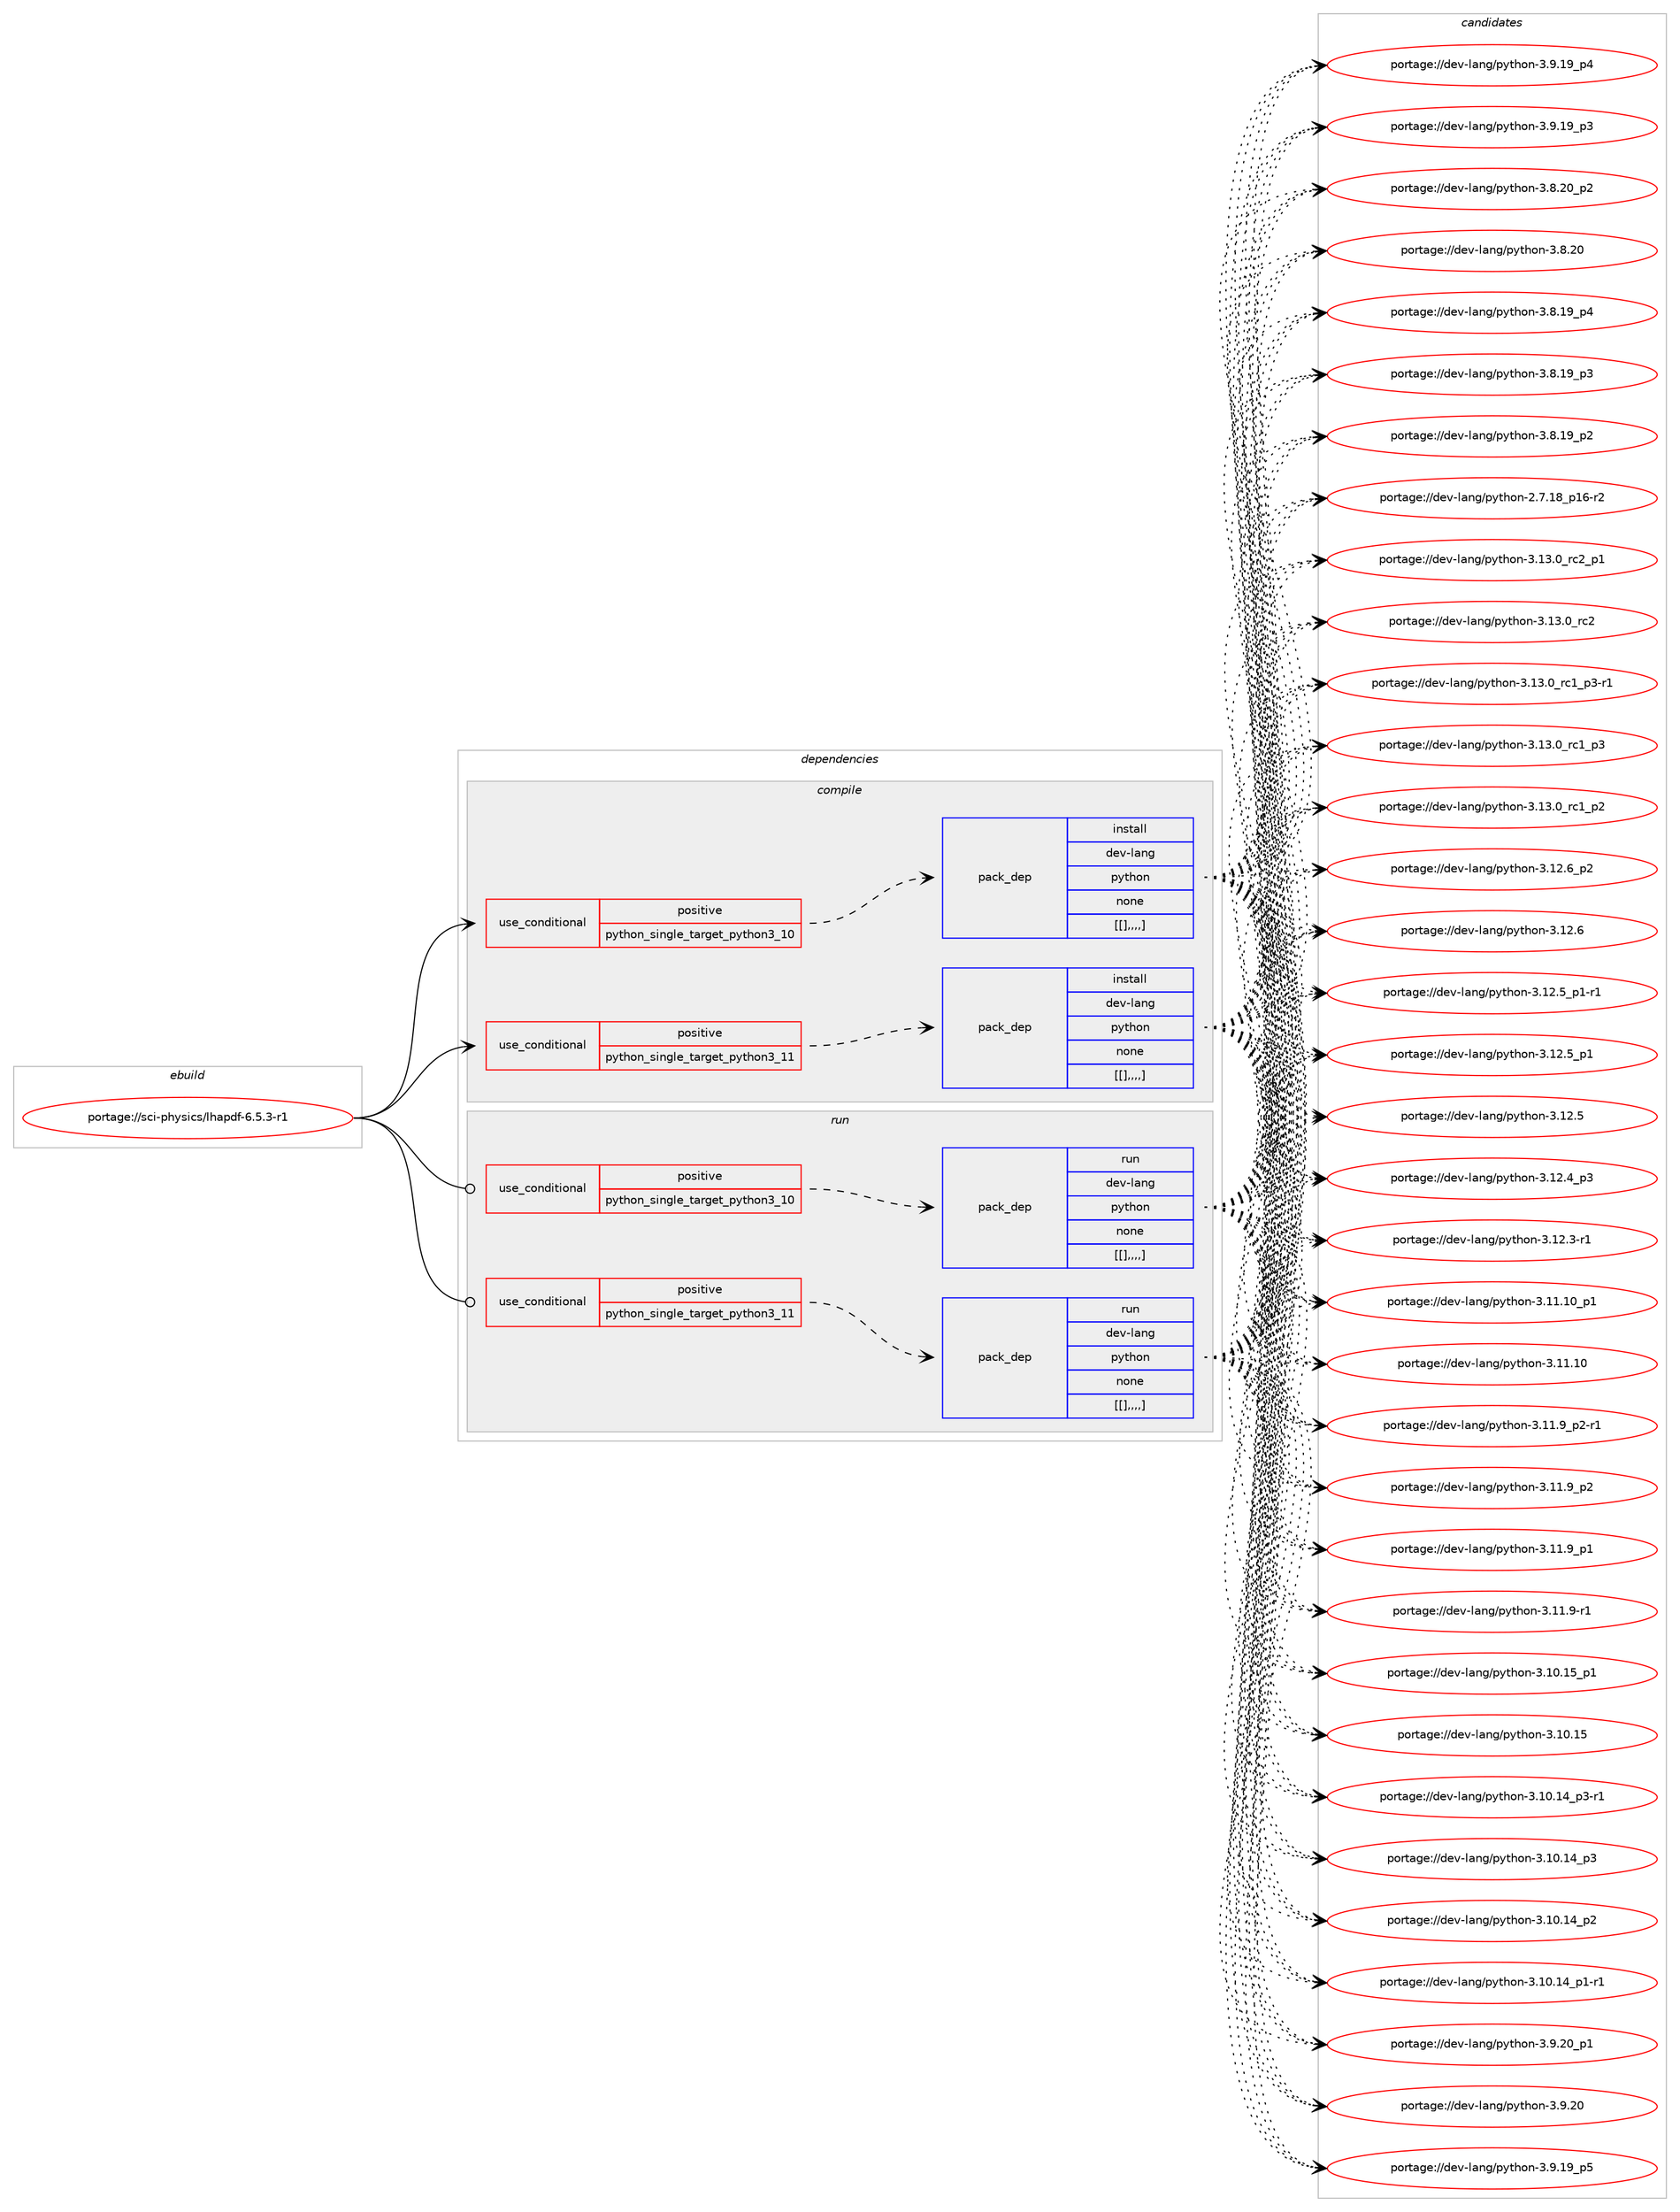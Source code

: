 digraph prolog {

# *************
# Graph options
# *************

newrank=true;
concentrate=true;
compound=true;
graph [rankdir=LR,fontname=Helvetica,fontsize=10,ranksep=1.5];#, ranksep=2.5, nodesep=0.2];
edge  [arrowhead=vee];
node  [fontname=Helvetica,fontsize=10];

# **********
# The ebuild
# **********

subgraph cluster_leftcol {
color=gray;
label=<<i>ebuild</i>>;
id [label="portage://sci-physics/lhapdf-6.5.3-r1", color=red, width=4, href="../sci-physics/lhapdf-6.5.3-r1.svg"];
}

# ****************
# The dependencies
# ****************

subgraph cluster_midcol {
color=gray;
label=<<i>dependencies</i>>;
subgraph cluster_compile {
fillcolor="#eeeeee";
style=filled;
label=<<i>compile</i>>;
subgraph cond112894 {
dependency421190 [label=<<TABLE BORDER="0" CELLBORDER="1" CELLSPACING="0" CELLPADDING="4"><TR><TD ROWSPAN="3" CELLPADDING="10">use_conditional</TD></TR><TR><TD>positive</TD></TR><TR><TD>python_single_target_python3_10</TD></TR></TABLE>>, shape=none, color=red];
subgraph pack305374 {
dependency421191 [label=<<TABLE BORDER="0" CELLBORDER="1" CELLSPACING="0" CELLPADDING="4" WIDTH="220"><TR><TD ROWSPAN="6" CELLPADDING="30">pack_dep</TD></TR><TR><TD WIDTH="110">install</TD></TR><TR><TD>dev-lang</TD></TR><TR><TD>python</TD></TR><TR><TD>none</TD></TR><TR><TD>[[],,,,]</TD></TR></TABLE>>, shape=none, color=blue];
}
dependency421190:e -> dependency421191:w [weight=20,style="dashed",arrowhead="vee"];
}
id:e -> dependency421190:w [weight=20,style="solid",arrowhead="vee"];
subgraph cond112895 {
dependency421192 [label=<<TABLE BORDER="0" CELLBORDER="1" CELLSPACING="0" CELLPADDING="4"><TR><TD ROWSPAN="3" CELLPADDING="10">use_conditional</TD></TR><TR><TD>positive</TD></TR><TR><TD>python_single_target_python3_11</TD></TR></TABLE>>, shape=none, color=red];
subgraph pack305375 {
dependency421193 [label=<<TABLE BORDER="0" CELLBORDER="1" CELLSPACING="0" CELLPADDING="4" WIDTH="220"><TR><TD ROWSPAN="6" CELLPADDING="30">pack_dep</TD></TR><TR><TD WIDTH="110">install</TD></TR><TR><TD>dev-lang</TD></TR><TR><TD>python</TD></TR><TR><TD>none</TD></TR><TR><TD>[[],,,,]</TD></TR></TABLE>>, shape=none, color=blue];
}
dependency421192:e -> dependency421193:w [weight=20,style="dashed",arrowhead="vee"];
}
id:e -> dependency421192:w [weight=20,style="solid",arrowhead="vee"];
}
subgraph cluster_compileandrun {
fillcolor="#eeeeee";
style=filled;
label=<<i>compile and run</i>>;
}
subgraph cluster_run {
fillcolor="#eeeeee";
style=filled;
label=<<i>run</i>>;
subgraph cond112896 {
dependency421194 [label=<<TABLE BORDER="0" CELLBORDER="1" CELLSPACING="0" CELLPADDING="4"><TR><TD ROWSPAN="3" CELLPADDING="10">use_conditional</TD></TR><TR><TD>positive</TD></TR><TR><TD>python_single_target_python3_10</TD></TR></TABLE>>, shape=none, color=red];
subgraph pack305376 {
dependency421195 [label=<<TABLE BORDER="0" CELLBORDER="1" CELLSPACING="0" CELLPADDING="4" WIDTH="220"><TR><TD ROWSPAN="6" CELLPADDING="30">pack_dep</TD></TR><TR><TD WIDTH="110">run</TD></TR><TR><TD>dev-lang</TD></TR><TR><TD>python</TD></TR><TR><TD>none</TD></TR><TR><TD>[[],,,,]</TD></TR></TABLE>>, shape=none, color=blue];
}
dependency421194:e -> dependency421195:w [weight=20,style="dashed",arrowhead="vee"];
}
id:e -> dependency421194:w [weight=20,style="solid",arrowhead="odot"];
subgraph cond112897 {
dependency421196 [label=<<TABLE BORDER="0" CELLBORDER="1" CELLSPACING="0" CELLPADDING="4"><TR><TD ROWSPAN="3" CELLPADDING="10">use_conditional</TD></TR><TR><TD>positive</TD></TR><TR><TD>python_single_target_python3_11</TD></TR></TABLE>>, shape=none, color=red];
subgraph pack305377 {
dependency421197 [label=<<TABLE BORDER="0" CELLBORDER="1" CELLSPACING="0" CELLPADDING="4" WIDTH="220"><TR><TD ROWSPAN="6" CELLPADDING="30">pack_dep</TD></TR><TR><TD WIDTH="110">run</TD></TR><TR><TD>dev-lang</TD></TR><TR><TD>python</TD></TR><TR><TD>none</TD></TR><TR><TD>[[],,,,]</TD></TR></TABLE>>, shape=none, color=blue];
}
dependency421196:e -> dependency421197:w [weight=20,style="dashed",arrowhead="vee"];
}
id:e -> dependency421196:w [weight=20,style="solid",arrowhead="odot"];
}
}

# **************
# The candidates
# **************

subgraph cluster_choices {
rank=same;
color=gray;
label=<<i>candidates</i>>;

subgraph choice305374 {
color=black;
nodesep=1;
choice100101118451089711010347112121116104111110455146495146489511499509511249 [label="portage://dev-lang/python-3.13.0_rc2_p1", color=red, width=4,href="../dev-lang/python-3.13.0_rc2_p1.svg"];
choice10010111845108971101034711212111610411111045514649514648951149950 [label="portage://dev-lang/python-3.13.0_rc2", color=red, width=4,href="../dev-lang/python-3.13.0_rc2.svg"];
choice1001011184510897110103471121211161041111104551464951464895114994995112514511449 [label="portage://dev-lang/python-3.13.0_rc1_p3-r1", color=red, width=4,href="../dev-lang/python-3.13.0_rc1_p3-r1.svg"];
choice100101118451089711010347112121116104111110455146495146489511499499511251 [label="portage://dev-lang/python-3.13.0_rc1_p3", color=red, width=4,href="../dev-lang/python-3.13.0_rc1_p3.svg"];
choice100101118451089711010347112121116104111110455146495146489511499499511250 [label="portage://dev-lang/python-3.13.0_rc1_p2", color=red, width=4,href="../dev-lang/python-3.13.0_rc1_p2.svg"];
choice100101118451089711010347112121116104111110455146495046549511250 [label="portage://dev-lang/python-3.12.6_p2", color=red, width=4,href="../dev-lang/python-3.12.6_p2.svg"];
choice10010111845108971101034711212111610411111045514649504654 [label="portage://dev-lang/python-3.12.6", color=red, width=4,href="../dev-lang/python-3.12.6.svg"];
choice1001011184510897110103471121211161041111104551464950465395112494511449 [label="portage://dev-lang/python-3.12.5_p1-r1", color=red, width=4,href="../dev-lang/python-3.12.5_p1-r1.svg"];
choice100101118451089711010347112121116104111110455146495046539511249 [label="portage://dev-lang/python-3.12.5_p1", color=red, width=4,href="../dev-lang/python-3.12.5_p1.svg"];
choice10010111845108971101034711212111610411111045514649504653 [label="portage://dev-lang/python-3.12.5", color=red, width=4,href="../dev-lang/python-3.12.5.svg"];
choice100101118451089711010347112121116104111110455146495046529511251 [label="portage://dev-lang/python-3.12.4_p3", color=red, width=4,href="../dev-lang/python-3.12.4_p3.svg"];
choice100101118451089711010347112121116104111110455146495046514511449 [label="portage://dev-lang/python-3.12.3-r1", color=red, width=4,href="../dev-lang/python-3.12.3-r1.svg"];
choice10010111845108971101034711212111610411111045514649494649489511249 [label="portage://dev-lang/python-3.11.10_p1", color=red, width=4,href="../dev-lang/python-3.11.10_p1.svg"];
choice1001011184510897110103471121211161041111104551464949464948 [label="portage://dev-lang/python-3.11.10", color=red, width=4,href="../dev-lang/python-3.11.10.svg"];
choice1001011184510897110103471121211161041111104551464949465795112504511449 [label="portage://dev-lang/python-3.11.9_p2-r1", color=red, width=4,href="../dev-lang/python-3.11.9_p2-r1.svg"];
choice100101118451089711010347112121116104111110455146494946579511250 [label="portage://dev-lang/python-3.11.9_p2", color=red, width=4,href="../dev-lang/python-3.11.9_p2.svg"];
choice100101118451089711010347112121116104111110455146494946579511249 [label="portage://dev-lang/python-3.11.9_p1", color=red, width=4,href="../dev-lang/python-3.11.9_p1.svg"];
choice100101118451089711010347112121116104111110455146494946574511449 [label="portage://dev-lang/python-3.11.9-r1", color=red, width=4,href="../dev-lang/python-3.11.9-r1.svg"];
choice10010111845108971101034711212111610411111045514649484649539511249 [label="portage://dev-lang/python-3.10.15_p1", color=red, width=4,href="../dev-lang/python-3.10.15_p1.svg"];
choice1001011184510897110103471121211161041111104551464948464953 [label="portage://dev-lang/python-3.10.15", color=red, width=4,href="../dev-lang/python-3.10.15.svg"];
choice100101118451089711010347112121116104111110455146494846495295112514511449 [label="portage://dev-lang/python-3.10.14_p3-r1", color=red, width=4,href="../dev-lang/python-3.10.14_p3-r1.svg"];
choice10010111845108971101034711212111610411111045514649484649529511251 [label="portage://dev-lang/python-3.10.14_p3", color=red, width=4,href="../dev-lang/python-3.10.14_p3.svg"];
choice10010111845108971101034711212111610411111045514649484649529511250 [label="portage://dev-lang/python-3.10.14_p2", color=red, width=4,href="../dev-lang/python-3.10.14_p2.svg"];
choice100101118451089711010347112121116104111110455146494846495295112494511449 [label="portage://dev-lang/python-3.10.14_p1-r1", color=red, width=4,href="../dev-lang/python-3.10.14_p1-r1.svg"];
choice100101118451089711010347112121116104111110455146574650489511249 [label="portage://dev-lang/python-3.9.20_p1", color=red, width=4,href="../dev-lang/python-3.9.20_p1.svg"];
choice10010111845108971101034711212111610411111045514657465048 [label="portage://dev-lang/python-3.9.20", color=red, width=4,href="../dev-lang/python-3.9.20.svg"];
choice100101118451089711010347112121116104111110455146574649579511253 [label="portage://dev-lang/python-3.9.19_p5", color=red, width=4,href="../dev-lang/python-3.9.19_p5.svg"];
choice100101118451089711010347112121116104111110455146574649579511252 [label="portage://dev-lang/python-3.9.19_p4", color=red, width=4,href="../dev-lang/python-3.9.19_p4.svg"];
choice100101118451089711010347112121116104111110455146574649579511251 [label="portage://dev-lang/python-3.9.19_p3", color=red, width=4,href="../dev-lang/python-3.9.19_p3.svg"];
choice100101118451089711010347112121116104111110455146564650489511250 [label="portage://dev-lang/python-3.8.20_p2", color=red, width=4,href="../dev-lang/python-3.8.20_p2.svg"];
choice10010111845108971101034711212111610411111045514656465048 [label="portage://dev-lang/python-3.8.20", color=red, width=4,href="../dev-lang/python-3.8.20.svg"];
choice100101118451089711010347112121116104111110455146564649579511252 [label="portage://dev-lang/python-3.8.19_p4", color=red, width=4,href="../dev-lang/python-3.8.19_p4.svg"];
choice100101118451089711010347112121116104111110455146564649579511251 [label="portage://dev-lang/python-3.8.19_p3", color=red, width=4,href="../dev-lang/python-3.8.19_p3.svg"];
choice100101118451089711010347112121116104111110455146564649579511250 [label="portage://dev-lang/python-3.8.19_p2", color=red, width=4,href="../dev-lang/python-3.8.19_p2.svg"];
choice100101118451089711010347112121116104111110455046554649569511249544511450 [label="portage://dev-lang/python-2.7.18_p16-r2", color=red, width=4,href="../dev-lang/python-2.7.18_p16-r2.svg"];
dependency421191:e -> choice100101118451089711010347112121116104111110455146495146489511499509511249:w [style=dotted,weight="100"];
dependency421191:e -> choice10010111845108971101034711212111610411111045514649514648951149950:w [style=dotted,weight="100"];
dependency421191:e -> choice1001011184510897110103471121211161041111104551464951464895114994995112514511449:w [style=dotted,weight="100"];
dependency421191:e -> choice100101118451089711010347112121116104111110455146495146489511499499511251:w [style=dotted,weight="100"];
dependency421191:e -> choice100101118451089711010347112121116104111110455146495146489511499499511250:w [style=dotted,weight="100"];
dependency421191:e -> choice100101118451089711010347112121116104111110455146495046549511250:w [style=dotted,weight="100"];
dependency421191:e -> choice10010111845108971101034711212111610411111045514649504654:w [style=dotted,weight="100"];
dependency421191:e -> choice1001011184510897110103471121211161041111104551464950465395112494511449:w [style=dotted,weight="100"];
dependency421191:e -> choice100101118451089711010347112121116104111110455146495046539511249:w [style=dotted,weight="100"];
dependency421191:e -> choice10010111845108971101034711212111610411111045514649504653:w [style=dotted,weight="100"];
dependency421191:e -> choice100101118451089711010347112121116104111110455146495046529511251:w [style=dotted,weight="100"];
dependency421191:e -> choice100101118451089711010347112121116104111110455146495046514511449:w [style=dotted,weight="100"];
dependency421191:e -> choice10010111845108971101034711212111610411111045514649494649489511249:w [style=dotted,weight="100"];
dependency421191:e -> choice1001011184510897110103471121211161041111104551464949464948:w [style=dotted,weight="100"];
dependency421191:e -> choice1001011184510897110103471121211161041111104551464949465795112504511449:w [style=dotted,weight="100"];
dependency421191:e -> choice100101118451089711010347112121116104111110455146494946579511250:w [style=dotted,weight="100"];
dependency421191:e -> choice100101118451089711010347112121116104111110455146494946579511249:w [style=dotted,weight="100"];
dependency421191:e -> choice100101118451089711010347112121116104111110455146494946574511449:w [style=dotted,weight="100"];
dependency421191:e -> choice10010111845108971101034711212111610411111045514649484649539511249:w [style=dotted,weight="100"];
dependency421191:e -> choice1001011184510897110103471121211161041111104551464948464953:w [style=dotted,weight="100"];
dependency421191:e -> choice100101118451089711010347112121116104111110455146494846495295112514511449:w [style=dotted,weight="100"];
dependency421191:e -> choice10010111845108971101034711212111610411111045514649484649529511251:w [style=dotted,weight="100"];
dependency421191:e -> choice10010111845108971101034711212111610411111045514649484649529511250:w [style=dotted,weight="100"];
dependency421191:e -> choice100101118451089711010347112121116104111110455146494846495295112494511449:w [style=dotted,weight="100"];
dependency421191:e -> choice100101118451089711010347112121116104111110455146574650489511249:w [style=dotted,weight="100"];
dependency421191:e -> choice10010111845108971101034711212111610411111045514657465048:w [style=dotted,weight="100"];
dependency421191:e -> choice100101118451089711010347112121116104111110455146574649579511253:w [style=dotted,weight="100"];
dependency421191:e -> choice100101118451089711010347112121116104111110455146574649579511252:w [style=dotted,weight="100"];
dependency421191:e -> choice100101118451089711010347112121116104111110455146574649579511251:w [style=dotted,weight="100"];
dependency421191:e -> choice100101118451089711010347112121116104111110455146564650489511250:w [style=dotted,weight="100"];
dependency421191:e -> choice10010111845108971101034711212111610411111045514656465048:w [style=dotted,weight="100"];
dependency421191:e -> choice100101118451089711010347112121116104111110455146564649579511252:w [style=dotted,weight="100"];
dependency421191:e -> choice100101118451089711010347112121116104111110455146564649579511251:w [style=dotted,weight="100"];
dependency421191:e -> choice100101118451089711010347112121116104111110455146564649579511250:w [style=dotted,weight="100"];
dependency421191:e -> choice100101118451089711010347112121116104111110455046554649569511249544511450:w [style=dotted,weight="100"];
}
subgraph choice305375 {
color=black;
nodesep=1;
choice100101118451089711010347112121116104111110455146495146489511499509511249 [label="portage://dev-lang/python-3.13.0_rc2_p1", color=red, width=4,href="../dev-lang/python-3.13.0_rc2_p1.svg"];
choice10010111845108971101034711212111610411111045514649514648951149950 [label="portage://dev-lang/python-3.13.0_rc2", color=red, width=4,href="../dev-lang/python-3.13.0_rc2.svg"];
choice1001011184510897110103471121211161041111104551464951464895114994995112514511449 [label="portage://dev-lang/python-3.13.0_rc1_p3-r1", color=red, width=4,href="../dev-lang/python-3.13.0_rc1_p3-r1.svg"];
choice100101118451089711010347112121116104111110455146495146489511499499511251 [label="portage://dev-lang/python-3.13.0_rc1_p3", color=red, width=4,href="../dev-lang/python-3.13.0_rc1_p3.svg"];
choice100101118451089711010347112121116104111110455146495146489511499499511250 [label="portage://dev-lang/python-3.13.0_rc1_p2", color=red, width=4,href="../dev-lang/python-3.13.0_rc1_p2.svg"];
choice100101118451089711010347112121116104111110455146495046549511250 [label="portage://dev-lang/python-3.12.6_p2", color=red, width=4,href="../dev-lang/python-3.12.6_p2.svg"];
choice10010111845108971101034711212111610411111045514649504654 [label="portage://dev-lang/python-3.12.6", color=red, width=4,href="../dev-lang/python-3.12.6.svg"];
choice1001011184510897110103471121211161041111104551464950465395112494511449 [label="portage://dev-lang/python-3.12.5_p1-r1", color=red, width=4,href="../dev-lang/python-3.12.5_p1-r1.svg"];
choice100101118451089711010347112121116104111110455146495046539511249 [label="portage://dev-lang/python-3.12.5_p1", color=red, width=4,href="../dev-lang/python-3.12.5_p1.svg"];
choice10010111845108971101034711212111610411111045514649504653 [label="portage://dev-lang/python-3.12.5", color=red, width=4,href="../dev-lang/python-3.12.5.svg"];
choice100101118451089711010347112121116104111110455146495046529511251 [label="portage://dev-lang/python-3.12.4_p3", color=red, width=4,href="../dev-lang/python-3.12.4_p3.svg"];
choice100101118451089711010347112121116104111110455146495046514511449 [label="portage://dev-lang/python-3.12.3-r1", color=red, width=4,href="../dev-lang/python-3.12.3-r1.svg"];
choice10010111845108971101034711212111610411111045514649494649489511249 [label="portage://dev-lang/python-3.11.10_p1", color=red, width=4,href="../dev-lang/python-3.11.10_p1.svg"];
choice1001011184510897110103471121211161041111104551464949464948 [label="portage://dev-lang/python-3.11.10", color=red, width=4,href="../dev-lang/python-3.11.10.svg"];
choice1001011184510897110103471121211161041111104551464949465795112504511449 [label="portage://dev-lang/python-3.11.9_p2-r1", color=red, width=4,href="../dev-lang/python-3.11.9_p2-r1.svg"];
choice100101118451089711010347112121116104111110455146494946579511250 [label="portage://dev-lang/python-3.11.9_p2", color=red, width=4,href="../dev-lang/python-3.11.9_p2.svg"];
choice100101118451089711010347112121116104111110455146494946579511249 [label="portage://dev-lang/python-3.11.9_p1", color=red, width=4,href="../dev-lang/python-3.11.9_p1.svg"];
choice100101118451089711010347112121116104111110455146494946574511449 [label="portage://dev-lang/python-3.11.9-r1", color=red, width=4,href="../dev-lang/python-3.11.9-r1.svg"];
choice10010111845108971101034711212111610411111045514649484649539511249 [label="portage://dev-lang/python-3.10.15_p1", color=red, width=4,href="../dev-lang/python-3.10.15_p1.svg"];
choice1001011184510897110103471121211161041111104551464948464953 [label="portage://dev-lang/python-3.10.15", color=red, width=4,href="../dev-lang/python-3.10.15.svg"];
choice100101118451089711010347112121116104111110455146494846495295112514511449 [label="portage://dev-lang/python-3.10.14_p3-r1", color=red, width=4,href="../dev-lang/python-3.10.14_p3-r1.svg"];
choice10010111845108971101034711212111610411111045514649484649529511251 [label="portage://dev-lang/python-3.10.14_p3", color=red, width=4,href="../dev-lang/python-3.10.14_p3.svg"];
choice10010111845108971101034711212111610411111045514649484649529511250 [label="portage://dev-lang/python-3.10.14_p2", color=red, width=4,href="../dev-lang/python-3.10.14_p2.svg"];
choice100101118451089711010347112121116104111110455146494846495295112494511449 [label="portage://dev-lang/python-3.10.14_p1-r1", color=red, width=4,href="../dev-lang/python-3.10.14_p1-r1.svg"];
choice100101118451089711010347112121116104111110455146574650489511249 [label="portage://dev-lang/python-3.9.20_p1", color=red, width=4,href="../dev-lang/python-3.9.20_p1.svg"];
choice10010111845108971101034711212111610411111045514657465048 [label="portage://dev-lang/python-3.9.20", color=red, width=4,href="../dev-lang/python-3.9.20.svg"];
choice100101118451089711010347112121116104111110455146574649579511253 [label="portage://dev-lang/python-3.9.19_p5", color=red, width=4,href="../dev-lang/python-3.9.19_p5.svg"];
choice100101118451089711010347112121116104111110455146574649579511252 [label="portage://dev-lang/python-3.9.19_p4", color=red, width=4,href="../dev-lang/python-3.9.19_p4.svg"];
choice100101118451089711010347112121116104111110455146574649579511251 [label="portage://dev-lang/python-3.9.19_p3", color=red, width=4,href="../dev-lang/python-3.9.19_p3.svg"];
choice100101118451089711010347112121116104111110455146564650489511250 [label="portage://dev-lang/python-3.8.20_p2", color=red, width=4,href="../dev-lang/python-3.8.20_p2.svg"];
choice10010111845108971101034711212111610411111045514656465048 [label="portage://dev-lang/python-3.8.20", color=red, width=4,href="../dev-lang/python-3.8.20.svg"];
choice100101118451089711010347112121116104111110455146564649579511252 [label="portage://dev-lang/python-3.8.19_p4", color=red, width=4,href="../dev-lang/python-3.8.19_p4.svg"];
choice100101118451089711010347112121116104111110455146564649579511251 [label="portage://dev-lang/python-3.8.19_p3", color=red, width=4,href="../dev-lang/python-3.8.19_p3.svg"];
choice100101118451089711010347112121116104111110455146564649579511250 [label="portage://dev-lang/python-3.8.19_p2", color=red, width=4,href="../dev-lang/python-3.8.19_p2.svg"];
choice100101118451089711010347112121116104111110455046554649569511249544511450 [label="portage://dev-lang/python-2.7.18_p16-r2", color=red, width=4,href="../dev-lang/python-2.7.18_p16-r2.svg"];
dependency421193:e -> choice100101118451089711010347112121116104111110455146495146489511499509511249:w [style=dotted,weight="100"];
dependency421193:e -> choice10010111845108971101034711212111610411111045514649514648951149950:w [style=dotted,weight="100"];
dependency421193:e -> choice1001011184510897110103471121211161041111104551464951464895114994995112514511449:w [style=dotted,weight="100"];
dependency421193:e -> choice100101118451089711010347112121116104111110455146495146489511499499511251:w [style=dotted,weight="100"];
dependency421193:e -> choice100101118451089711010347112121116104111110455146495146489511499499511250:w [style=dotted,weight="100"];
dependency421193:e -> choice100101118451089711010347112121116104111110455146495046549511250:w [style=dotted,weight="100"];
dependency421193:e -> choice10010111845108971101034711212111610411111045514649504654:w [style=dotted,weight="100"];
dependency421193:e -> choice1001011184510897110103471121211161041111104551464950465395112494511449:w [style=dotted,weight="100"];
dependency421193:e -> choice100101118451089711010347112121116104111110455146495046539511249:w [style=dotted,weight="100"];
dependency421193:e -> choice10010111845108971101034711212111610411111045514649504653:w [style=dotted,weight="100"];
dependency421193:e -> choice100101118451089711010347112121116104111110455146495046529511251:w [style=dotted,weight="100"];
dependency421193:e -> choice100101118451089711010347112121116104111110455146495046514511449:w [style=dotted,weight="100"];
dependency421193:e -> choice10010111845108971101034711212111610411111045514649494649489511249:w [style=dotted,weight="100"];
dependency421193:e -> choice1001011184510897110103471121211161041111104551464949464948:w [style=dotted,weight="100"];
dependency421193:e -> choice1001011184510897110103471121211161041111104551464949465795112504511449:w [style=dotted,weight="100"];
dependency421193:e -> choice100101118451089711010347112121116104111110455146494946579511250:w [style=dotted,weight="100"];
dependency421193:e -> choice100101118451089711010347112121116104111110455146494946579511249:w [style=dotted,weight="100"];
dependency421193:e -> choice100101118451089711010347112121116104111110455146494946574511449:w [style=dotted,weight="100"];
dependency421193:e -> choice10010111845108971101034711212111610411111045514649484649539511249:w [style=dotted,weight="100"];
dependency421193:e -> choice1001011184510897110103471121211161041111104551464948464953:w [style=dotted,weight="100"];
dependency421193:e -> choice100101118451089711010347112121116104111110455146494846495295112514511449:w [style=dotted,weight="100"];
dependency421193:e -> choice10010111845108971101034711212111610411111045514649484649529511251:w [style=dotted,weight="100"];
dependency421193:e -> choice10010111845108971101034711212111610411111045514649484649529511250:w [style=dotted,weight="100"];
dependency421193:e -> choice100101118451089711010347112121116104111110455146494846495295112494511449:w [style=dotted,weight="100"];
dependency421193:e -> choice100101118451089711010347112121116104111110455146574650489511249:w [style=dotted,weight="100"];
dependency421193:e -> choice10010111845108971101034711212111610411111045514657465048:w [style=dotted,weight="100"];
dependency421193:e -> choice100101118451089711010347112121116104111110455146574649579511253:w [style=dotted,weight="100"];
dependency421193:e -> choice100101118451089711010347112121116104111110455146574649579511252:w [style=dotted,weight="100"];
dependency421193:e -> choice100101118451089711010347112121116104111110455146574649579511251:w [style=dotted,weight="100"];
dependency421193:e -> choice100101118451089711010347112121116104111110455146564650489511250:w [style=dotted,weight="100"];
dependency421193:e -> choice10010111845108971101034711212111610411111045514656465048:w [style=dotted,weight="100"];
dependency421193:e -> choice100101118451089711010347112121116104111110455146564649579511252:w [style=dotted,weight="100"];
dependency421193:e -> choice100101118451089711010347112121116104111110455146564649579511251:w [style=dotted,weight="100"];
dependency421193:e -> choice100101118451089711010347112121116104111110455146564649579511250:w [style=dotted,weight="100"];
dependency421193:e -> choice100101118451089711010347112121116104111110455046554649569511249544511450:w [style=dotted,weight="100"];
}
subgraph choice305376 {
color=black;
nodesep=1;
choice100101118451089711010347112121116104111110455146495146489511499509511249 [label="portage://dev-lang/python-3.13.0_rc2_p1", color=red, width=4,href="../dev-lang/python-3.13.0_rc2_p1.svg"];
choice10010111845108971101034711212111610411111045514649514648951149950 [label="portage://dev-lang/python-3.13.0_rc2", color=red, width=4,href="../dev-lang/python-3.13.0_rc2.svg"];
choice1001011184510897110103471121211161041111104551464951464895114994995112514511449 [label="portage://dev-lang/python-3.13.0_rc1_p3-r1", color=red, width=4,href="../dev-lang/python-3.13.0_rc1_p3-r1.svg"];
choice100101118451089711010347112121116104111110455146495146489511499499511251 [label="portage://dev-lang/python-3.13.0_rc1_p3", color=red, width=4,href="../dev-lang/python-3.13.0_rc1_p3.svg"];
choice100101118451089711010347112121116104111110455146495146489511499499511250 [label="portage://dev-lang/python-3.13.0_rc1_p2", color=red, width=4,href="../dev-lang/python-3.13.0_rc1_p2.svg"];
choice100101118451089711010347112121116104111110455146495046549511250 [label="portage://dev-lang/python-3.12.6_p2", color=red, width=4,href="../dev-lang/python-3.12.6_p2.svg"];
choice10010111845108971101034711212111610411111045514649504654 [label="portage://dev-lang/python-3.12.6", color=red, width=4,href="../dev-lang/python-3.12.6.svg"];
choice1001011184510897110103471121211161041111104551464950465395112494511449 [label="portage://dev-lang/python-3.12.5_p1-r1", color=red, width=4,href="../dev-lang/python-3.12.5_p1-r1.svg"];
choice100101118451089711010347112121116104111110455146495046539511249 [label="portage://dev-lang/python-3.12.5_p1", color=red, width=4,href="../dev-lang/python-3.12.5_p1.svg"];
choice10010111845108971101034711212111610411111045514649504653 [label="portage://dev-lang/python-3.12.5", color=red, width=4,href="../dev-lang/python-3.12.5.svg"];
choice100101118451089711010347112121116104111110455146495046529511251 [label="portage://dev-lang/python-3.12.4_p3", color=red, width=4,href="../dev-lang/python-3.12.4_p3.svg"];
choice100101118451089711010347112121116104111110455146495046514511449 [label="portage://dev-lang/python-3.12.3-r1", color=red, width=4,href="../dev-lang/python-3.12.3-r1.svg"];
choice10010111845108971101034711212111610411111045514649494649489511249 [label="portage://dev-lang/python-3.11.10_p1", color=red, width=4,href="../dev-lang/python-3.11.10_p1.svg"];
choice1001011184510897110103471121211161041111104551464949464948 [label="portage://dev-lang/python-3.11.10", color=red, width=4,href="../dev-lang/python-3.11.10.svg"];
choice1001011184510897110103471121211161041111104551464949465795112504511449 [label="portage://dev-lang/python-3.11.9_p2-r1", color=red, width=4,href="../dev-lang/python-3.11.9_p2-r1.svg"];
choice100101118451089711010347112121116104111110455146494946579511250 [label="portage://dev-lang/python-3.11.9_p2", color=red, width=4,href="../dev-lang/python-3.11.9_p2.svg"];
choice100101118451089711010347112121116104111110455146494946579511249 [label="portage://dev-lang/python-3.11.9_p1", color=red, width=4,href="../dev-lang/python-3.11.9_p1.svg"];
choice100101118451089711010347112121116104111110455146494946574511449 [label="portage://dev-lang/python-3.11.9-r1", color=red, width=4,href="../dev-lang/python-3.11.9-r1.svg"];
choice10010111845108971101034711212111610411111045514649484649539511249 [label="portage://dev-lang/python-3.10.15_p1", color=red, width=4,href="../dev-lang/python-3.10.15_p1.svg"];
choice1001011184510897110103471121211161041111104551464948464953 [label="portage://dev-lang/python-3.10.15", color=red, width=4,href="../dev-lang/python-3.10.15.svg"];
choice100101118451089711010347112121116104111110455146494846495295112514511449 [label="portage://dev-lang/python-3.10.14_p3-r1", color=red, width=4,href="../dev-lang/python-3.10.14_p3-r1.svg"];
choice10010111845108971101034711212111610411111045514649484649529511251 [label="portage://dev-lang/python-3.10.14_p3", color=red, width=4,href="../dev-lang/python-3.10.14_p3.svg"];
choice10010111845108971101034711212111610411111045514649484649529511250 [label="portage://dev-lang/python-3.10.14_p2", color=red, width=4,href="../dev-lang/python-3.10.14_p2.svg"];
choice100101118451089711010347112121116104111110455146494846495295112494511449 [label="portage://dev-lang/python-3.10.14_p1-r1", color=red, width=4,href="../dev-lang/python-3.10.14_p1-r1.svg"];
choice100101118451089711010347112121116104111110455146574650489511249 [label="portage://dev-lang/python-3.9.20_p1", color=red, width=4,href="../dev-lang/python-3.9.20_p1.svg"];
choice10010111845108971101034711212111610411111045514657465048 [label="portage://dev-lang/python-3.9.20", color=red, width=4,href="../dev-lang/python-3.9.20.svg"];
choice100101118451089711010347112121116104111110455146574649579511253 [label="portage://dev-lang/python-3.9.19_p5", color=red, width=4,href="../dev-lang/python-3.9.19_p5.svg"];
choice100101118451089711010347112121116104111110455146574649579511252 [label="portage://dev-lang/python-3.9.19_p4", color=red, width=4,href="../dev-lang/python-3.9.19_p4.svg"];
choice100101118451089711010347112121116104111110455146574649579511251 [label="portage://dev-lang/python-3.9.19_p3", color=red, width=4,href="../dev-lang/python-3.9.19_p3.svg"];
choice100101118451089711010347112121116104111110455146564650489511250 [label="portage://dev-lang/python-3.8.20_p2", color=red, width=4,href="../dev-lang/python-3.8.20_p2.svg"];
choice10010111845108971101034711212111610411111045514656465048 [label="portage://dev-lang/python-3.8.20", color=red, width=4,href="../dev-lang/python-3.8.20.svg"];
choice100101118451089711010347112121116104111110455146564649579511252 [label="portage://dev-lang/python-3.8.19_p4", color=red, width=4,href="../dev-lang/python-3.8.19_p4.svg"];
choice100101118451089711010347112121116104111110455146564649579511251 [label="portage://dev-lang/python-3.8.19_p3", color=red, width=4,href="../dev-lang/python-3.8.19_p3.svg"];
choice100101118451089711010347112121116104111110455146564649579511250 [label="portage://dev-lang/python-3.8.19_p2", color=red, width=4,href="../dev-lang/python-3.8.19_p2.svg"];
choice100101118451089711010347112121116104111110455046554649569511249544511450 [label="portage://dev-lang/python-2.7.18_p16-r2", color=red, width=4,href="../dev-lang/python-2.7.18_p16-r2.svg"];
dependency421195:e -> choice100101118451089711010347112121116104111110455146495146489511499509511249:w [style=dotted,weight="100"];
dependency421195:e -> choice10010111845108971101034711212111610411111045514649514648951149950:w [style=dotted,weight="100"];
dependency421195:e -> choice1001011184510897110103471121211161041111104551464951464895114994995112514511449:w [style=dotted,weight="100"];
dependency421195:e -> choice100101118451089711010347112121116104111110455146495146489511499499511251:w [style=dotted,weight="100"];
dependency421195:e -> choice100101118451089711010347112121116104111110455146495146489511499499511250:w [style=dotted,weight="100"];
dependency421195:e -> choice100101118451089711010347112121116104111110455146495046549511250:w [style=dotted,weight="100"];
dependency421195:e -> choice10010111845108971101034711212111610411111045514649504654:w [style=dotted,weight="100"];
dependency421195:e -> choice1001011184510897110103471121211161041111104551464950465395112494511449:w [style=dotted,weight="100"];
dependency421195:e -> choice100101118451089711010347112121116104111110455146495046539511249:w [style=dotted,weight="100"];
dependency421195:e -> choice10010111845108971101034711212111610411111045514649504653:w [style=dotted,weight="100"];
dependency421195:e -> choice100101118451089711010347112121116104111110455146495046529511251:w [style=dotted,weight="100"];
dependency421195:e -> choice100101118451089711010347112121116104111110455146495046514511449:w [style=dotted,weight="100"];
dependency421195:e -> choice10010111845108971101034711212111610411111045514649494649489511249:w [style=dotted,weight="100"];
dependency421195:e -> choice1001011184510897110103471121211161041111104551464949464948:w [style=dotted,weight="100"];
dependency421195:e -> choice1001011184510897110103471121211161041111104551464949465795112504511449:w [style=dotted,weight="100"];
dependency421195:e -> choice100101118451089711010347112121116104111110455146494946579511250:w [style=dotted,weight="100"];
dependency421195:e -> choice100101118451089711010347112121116104111110455146494946579511249:w [style=dotted,weight="100"];
dependency421195:e -> choice100101118451089711010347112121116104111110455146494946574511449:w [style=dotted,weight="100"];
dependency421195:e -> choice10010111845108971101034711212111610411111045514649484649539511249:w [style=dotted,weight="100"];
dependency421195:e -> choice1001011184510897110103471121211161041111104551464948464953:w [style=dotted,weight="100"];
dependency421195:e -> choice100101118451089711010347112121116104111110455146494846495295112514511449:w [style=dotted,weight="100"];
dependency421195:e -> choice10010111845108971101034711212111610411111045514649484649529511251:w [style=dotted,weight="100"];
dependency421195:e -> choice10010111845108971101034711212111610411111045514649484649529511250:w [style=dotted,weight="100"];
dependency421195:e -> choice100101118451089711010347112121116104111110455146494846495295112494511449:w [style=dotted,weight="100"];
dependency421195:e -> choice100101118451089711010347112121116104111110455146574650489511249:w [style=dotted,weight="100"];
dependency421195:e -> choice10010111845108971101034711212111610411111045514657465048:w [style=dotted,weight="100"];
dependency421195:e -> choice100101118451089711010347112121116104111110455146574649579511253:w [style=dotted,weight="100"];
dependency421195:e -> choice100101118451089711010347112121116104111110455146574649579511252:w [style=dotted,weight="100"];
dependency421195:e -> choice100101118451089711010347112121116104111110455146574649579511251:w [style=dotted,weight="100"];
dependency421195:e -> choice100101118451089711010347112121116104111110455146564650489511250:w [style=dotted,weight="100"];
dependency421195:e -> choice10010111845108971101034711212111610411111045514656465048:w [style=dotted,weight="100"];
dependency421195:e -> choice100101118451089711010347112121116104111110455146564649579511252:w [style=dotted,weight="100"];
dependency421195:e -> choice100101118451089711010347112121116104111110455146564649579511251:w [style=dotted,weight="100"];
dependency421195:e -> choice100101118451089711010347112121116104111110455146564649579511250:w [style=dotted,weight="100"];
dependency421195:e -> choice100101118451089711010347112121116104111110455046554649569511249544511450:w [style=dotted,weight="100"];
}
subgraph choice305377 {
color=black;
nodesep=1;
choice100101118451089711010347112121116104111110455146495146489511499509511249 [label="portage://dev-lang/python-3.13.0_rc2_p1", color=red, width=4,href="../dev-lang/python-3.13.0_rc2_p1.svg"];
choice10010111845108971101034711212111610411111045514649514648951149950 [label="portage://dev-lang/python-3.13.0_rc2", color=red, width=4,href="../dev-lang/python-3.13.0_rc2.svg"];
choice1001011184510897110103471121211161041111104551464951464895114994995112514511449 [label="portage://dev-lang/python-3.13.0_rc1_p3-r1", color=red, width=4,href="../dev-lang/python-3.13.0_rc1_p3-r1.svg"];
choice100101118451089711010347112121116104111110455146495146489511499499511251 [label="portage://dev-lang/python-3.13.0_rc1_p3", color=red, width=4,href="../dev-lang/python-3.13.0_rc1_p3.svg"];
choice100101118451089711010347112121116104111110455146495146489511499499511250 [label="portage://dev-lang/python-3.13.0_rc1_p2", color=red, width=4,href="../dev-lang/python-3.13.0_rc1_p2.svg"];
choice100101118451089711010347112121116104111110455146495046549511250 [label="portage://dev-lang/python-3.12.6_p2", color=red, width=4,href="../dev-lang/python-3.12.6_p2.svg"];
choice10010111845108971101034711212111610411111045514649504654 [label="portage://dev-lang/python-3.12.6", color=red, width=4,href="../dev-lang/python-3.12.6.svg"];
choice1001011184510897110103471121211161041111104551464950465395112494511449 [label="portage://dev-lang/python-3.12.5_p1-r1", color=red, width=4,href="../dev-lang/python-3.12.5_p1-r1.svg"];
choice100101118451089711010347112121116104111110455146495046539511249 [label="portage://dev-lang/python-3.12.5_p1", color=red, width=4,href="../dev-lang/python-3.12.5_p1.svg"];
choice10010111845108971101034711212111610411111045514649504653 [label="portage://dev-lang/python-3.12.5", color=red, width=4,href="../dev-lang/python-3.12.5.svg"];
choice100101118451089711010347112121116104111110455146495046529511251 [label="portage://dev-lang/python-3.12.4_p3", color=red, width=4,href="../dev-lang/python-3.12.4_p3.svg"];
choice100101118451089711010347112121116104111110455146495046514511449 [label="portage://dev-lang/python-3.12.3-r1", color=red, width=4,href="../dev-lang/python-3.12.3-r1.svg"];
choice10010111845108971101034711212111610411111045514649494649489511249 [label="portage://dev-lang/python-3.11.10_p1", color=red, width=4,href="../dev-lang/python-3.11.10_p1.svg"];
choice1001011184510897110103471121211161041111104551464949464948 [label="portage://dev-lang/python-3.11.10", color=red, width=4,href="../dev-lang/python-3.11.10.svg"];
choice1001011184510897110103471121211161041111104551464949465795112504511449 [label="portage://dev-lang/python-3.11.9_p2-r1", color=red, width=4,href="../dev-lang/python-3.11.9_p2-r1.svg"];
choice100101118451089711010347112121116104111110455146494946579511250 [label="portage://dev-lang/python-3.11.9_p2", color=red, width=4,href="../dev-lang/python-3.11.9_p2.svg"];
choice100101118451089711010347112121116104111110455146494946579511249 [label="portage://dev-lang/python-3.11.9_p1", color=red, width=4,href="../dev-lang/python-3.11.9_p1.svg"];
choice100101118451089711010347112121116104111110455146494946574511449 [label="portage://dev-lang/python-3.11.9-r1", color=red, width=4,href="../dev-lang/python-3.11.9-r1.svg"];
choice10010111845108971101034711212111610411111045514649484649539511249 [label="portage://dev-lang/python-3.10.15_p1", color=red, width=4,href="../dev-lang/python-3.10.15_p1.svg"];
choice1001011184510897110103471121211161041111104551464948464953 [label="portage://dev-lang/python-3.10.15", color=red, width=4,href="../dev-lang/python-3.10.15.svg"];
choice100101118451089711010347112121116104111110455146494846495295112514511449 [label="portage://dev-lang/python-3.10.14_p3-r1", color=red, width=4,href="../dev-lang/python-3.10.14_p3-r1.svg"];
choice10010111845108971101034711212111610411111045514649484649529511251 [label="portage://dev-lang/python-3.10.14_p3", color=red, width=4,href="../dev-lang/python-3.10.14_p3.svg"];
choice10010111845108971101034711212111610411111045514649484649529511250 [label="portage://dev-lang/python-3.10.14_p2", color=red, width=4,href="../dev-lang/python-3.10.14_p2.svg"];
choice100101118451089711010347112121116104111110455146494846495295112494511449 [label="portage://dev-lang/python-3.10.14_p1-r1", color=red, width=4,href="../dev-lang/python-3.10.14_p1-r1.svg"];
choice100101118451089711010347112121116104111110455146574650489511249 [label="portage://dev-lang/python-3.9.20_p1", color=red, width=4,href="../dev-lang/python-3.9.20_p1.svg"];
choice10010111845108971101034711212111610411111045514657465048 [label="portage://dev-lang/python-3.9.20", color=red, width=4,href="../dev-lang/python-3.9.20.svg"];
choice100101118451089711010347112121116104111110455146574649579511253 [label="portage://dev-lang/python-3.9.19_p5", color=red, width=4,href="../dev-lang/python-3.9.19_p5.svg"];
choice100101118451089711010347112121116104111110455146574649579511252 [label="portage://dev-lang/python-3.9.19_p4", color=red, width=4,href="../dev-lang/python-3.9.19_p4.svg"];
choice100101118451089711010347112121116104111110455146574649579511251 [label="portage://dev-lang/python-3.9.19_p3", color=red, width=4,href="../dev-lang/python-3.9.19_p3.svg"];
choice100101118451089711010347112121116104111110455146564650489511250 [label="portage://dev-lang/python-3.8.20_p2", color=red, width=4,href="../dev-lang/python-3.8.20_p2.svg"];
choice10010111845108971101034711212111610411111045514656465048 [label="portage://dev-lang/python-3.8.20", color=red, width=4,href="../dev-lang/python-3.8.20.svg"];
choice100101118451089711010347112121116104111110455146564649579511252 [label="portage://dev-lang/python-3.8.19_p4", color=red, width=4,href="../dev-lang/python-3.8.19_p4.svg"];
choice100101118451089711010347112121116104111110455146564649579511251 [label="portage://dev-lang/python-3.8.19_p3", color=red, width=4,href="../dev-lang/python-3.8.19_p3.svg"];
choice100101118451089711010347112121116104111110455146564649579511250 [label="portage://dev-lang/python-3.8.19_p2", color=red, width=4,href="../dev-lang/python-3.8.19_p2.svg"];
choice100101118451089711010347112121116104111110455046554649569511249544511450 [label="portage://dev-lang/python-2.7.18_p16-r2", color=red, width=4,href="../dev-lang/python-2.7.18_p16-r2.svg"];
dependency421197:e -> choice100101118451089711010347112121116104111110455146495146489511499509511249:w [style=dotted,weight="100"];
dependency421197:e -> choice10010111845108971101034711212111610411111045514649514648951149950:w [style=dotted,weight="100"];
dependency421197:e -> choice1001011184510897110103471121211161041111104551464951464895114994995112514511449:w [style=dotted,weight="100"];
dependency421197:e -> choice100101118451089711010347112121116104111110455146495146489511499499511251:w [style=dotted,weight="100"];
dependency421197:e -> choice100101118451089711010347112121116104111110455146495146489511499499511250:w [style=dotted,weight="100"];
dependency421197:e -> choice100101118451089711010347112121116104111110455146495046549511250:w [style=dotted,weight="100"];
dependency421197:e -> choice10010111845108971101034711212111610411111045514649504654:w [style=dotted,weight="100"];
dependency421197:e -> choice1001011184510897110103471121211161041111104551464950465395112494511449:w [style=dotted,weight="100"];
dependency421197:e -> choice100101118451089711010347112121116104111110455146495046539511249:w [style=dotted,weight="100"];
dependency421197:e -> choice10010111845108971101034711212111610411111045514649504653:w [style=dotted,weight="100"];
dependency421197:e -> choice100101118451089711010347112121116104111110455146495046529511251:w [style=dotted,weight="100"];
dependency421197:e -> choice100101118451089711010347112121116104111110455146495046514511449:w [style=dotted,weight="100"];
dependency421197:e -> choice10010111845108971101034711212111610411111045514649494649489511249:w [style=dotted,weight="100"];
dependency421197:e -> choice1001011184510897110103471121211161041111104551464949464948:w [style=dotted,weight="100"];
dependency421197:e -> choice1001011184510897110103471121211161041111104551464949465795112504511449:w [style=dotted,weight="100"];
dependency421197:e -> choice100101118451089711010347112121116104111110455146494946579511250:w [style=dotted,weight="100"];
dependency421197:e -> choice100101118451089711010347112121116104111110455146494946579511249:w [style=dotted,weight="100"];
dependency421197:e -> choice100101118451089711010347112121116104111110455146494946574511449:w [style=dotted,weight="100"];
dependency421197:e -> choice10010111845108971101034711212111610411111045514649484649539511249:w [style=dotted,weight="100"];
dependency421197:e -> choice1001011184510897110103471121211161041111104551464948464953:w [style=dotted,weight="100"];
dependency421197:e -> choice100101118451089711010347112121116104111110455146494846495295112514511449:w [style=dotted,weight="100"];
dependency421197:e -> choice10010111845108971101034711212111610411111045514649484649529511251:w [style=dotted,weight="100"];
dependency421197:e -> choice10010111845108971101034711212111610411111045514649484649529511250:w [style=dotted,weight="100"];
dependency421197:e -> choice100101118451089711010347112121116104111110455146494846495295112494511449:w [style=dotted,weight="100"];
dependency421197:e -> choice100101118451089711010347112121116104111110455146574650489511249:w [style=dotted,weight="100"];
dependency421197:e -> choice10010111845108971101034711212111610411111045514657465048:w [style=dotted,weight="100"];
dependency421197:e -> choice100101118451089711010347112121116104111110455146574649579511253:w [style=dotted,weight="100"];
dependency421197:e -> choice100101118451089711010347112121116104111110455146574649579511252:w [style=dotted,weight="100"];
dependency421197:e -> choice100101118451089711010347112121116104111110455146574649579511251:w [style=dotted,weight="100"];
dependency421197:e -> choice100101118451089711010347112121116104111110455146564650489511250:w [style=dotted,weight="100"];
dependency421197:e -> choice10010111845108971101034711212111610411111045514656465048:w [style=dotted,weight="100"];
dependency421197:e -> choice100101118451089711010347112121116104111110455146564649579511252:w [style=dotted,weight="100"];
dependency421197:e -> choice100101118451089711010347112121116104111110455146564649579511251:w [style=dotted,weight="100"];
dependency421197:e -> choice100101118451089711010347112121116104111110455146564649579511250:w [style=dotted,weight="100"];
dependency421197:e -> choice100101118451089711010347112121116104111110455046554649569511249544511450:w [style=dotted,weight="100"];
}
}

}
